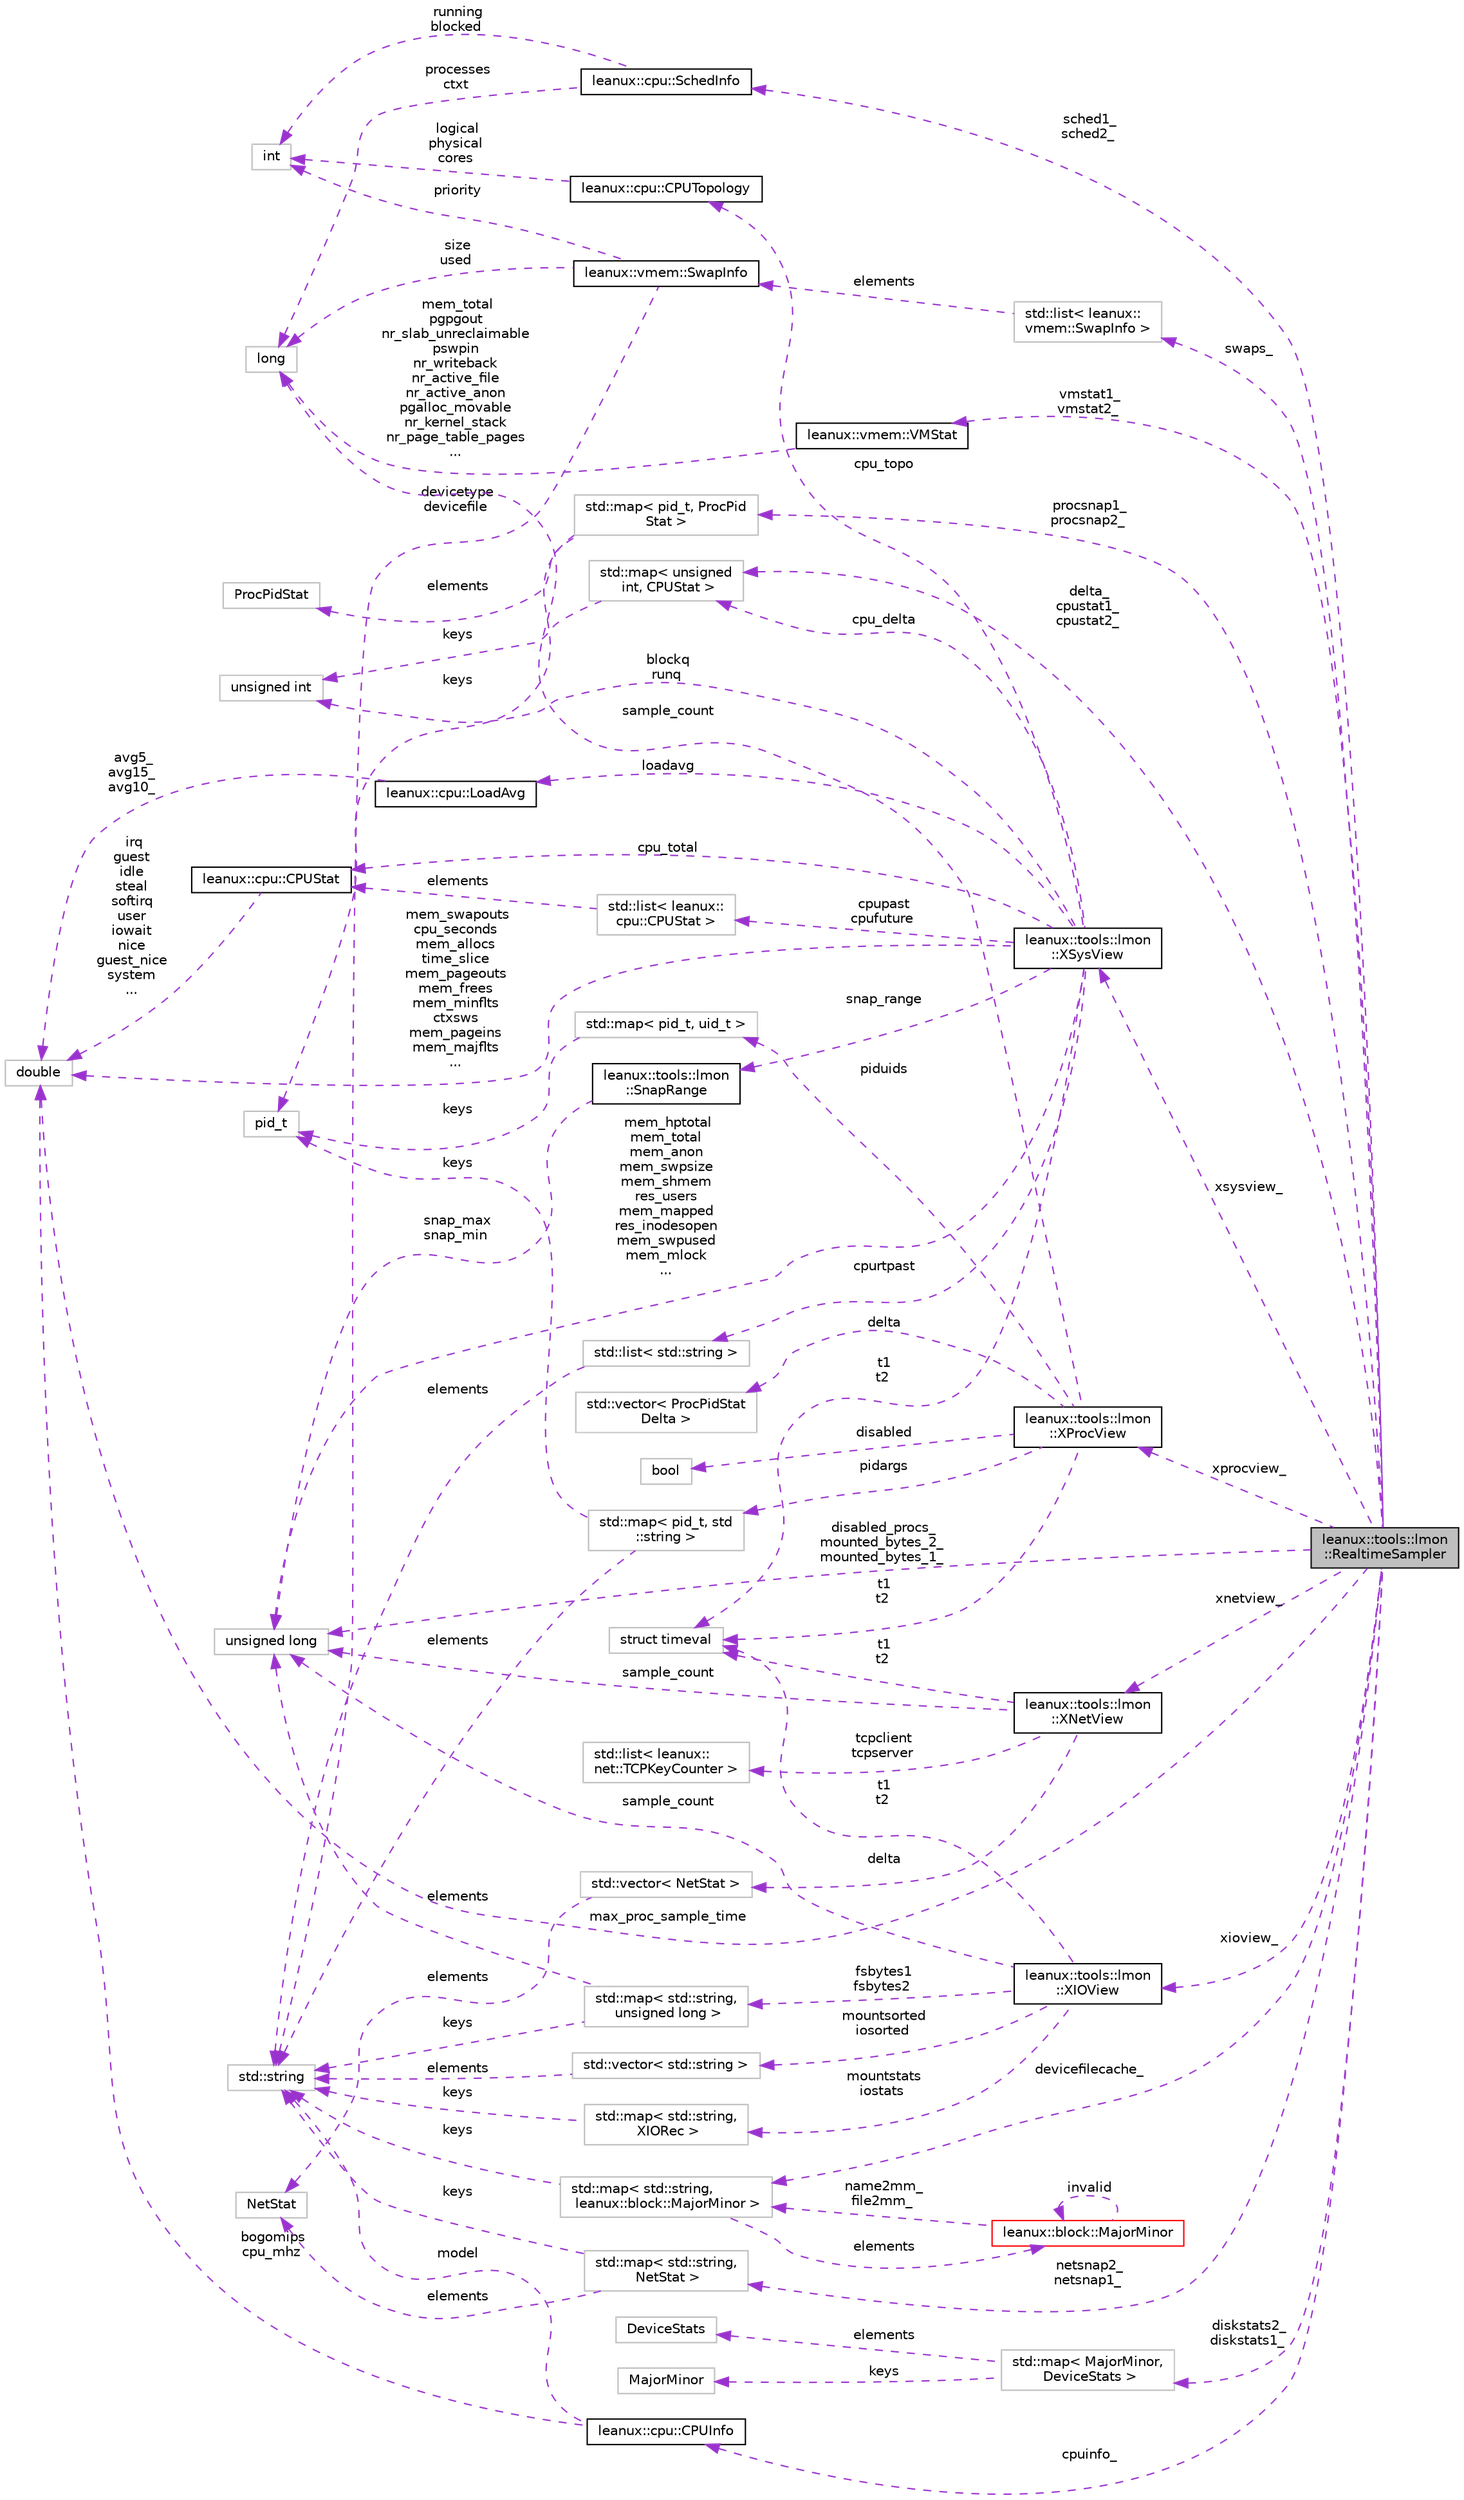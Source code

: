 digraph "leanux::tools::lmon::RealtimeSampler"
{
 // LATEX_PDF_SIZE
  bgcolor="transparent";
  edge [fontname="Helvetica",fontsize="10",labelfontname="Helvetica",labelfontsize="10"];
  node [fontname="Helvetica",fontsize="10",shape=record];
  rankdir="LR";
  Node1 [label="leanux::tools::lmon\l::RealtimeSampler",height=0.2,width=0.4,color="black", fillcolor="grey75", style="filled", fontcolor="black",tooltip="Provides data by real time sampling."];
  Node2 -> Node1 [dir="back",color="darkorchid3",fontsize="10",style="dashed",label=" procsnap1_\nprocsnap2_" ,fontname="Helvetica"];
  Node2 [label="std::map\< pid_t, ProcPid\lStat \>",height=0.2,width=0.4,color="grey75",tooltip=" "];
  Node3 -> Node2 [dir="back",color="darkorchid3",fontsize="10",style="dashed",label=" elements" ,fontname="Helvetica"];
  Node3 [label="ProcPidStat",height=0.2,width=0.4,color="grey75",tooltip=" "];
  Node4 -> Node2 [dir="back",color="darkorchid3",fontsize="10",style="dashed",label=" keys" ,fontname="Helvetica"];
  Node4 [label="pid_t",height=0.2,width=0.4,color="grey75",tooltip=" "];
  Node5 -> Node1 [dir="back",color="darkorchid3",fontsize="10",style="dashed",label=" disabled_procs_\nmounted_bytes_2_\nmounted_bytes_1_" ,fontname="Helvetica"];
  Node5 [label="unsigned long",height=0.2,width=0.4,color="grey75",tooltip=" "];
  Node6 -> Node1 [dir="back",color="darkorchid3",fontsize="10",style="dashed",label=" swaps_" ,fontname="Helvetica"];
  Node6 [label="std::list\< leanux::\lvmem::SwapInfo \>",height=0.2,width=0.4,color="grey75",tooltip=" "];
  Node7 -> Node6 [dir="back",color="darkorchid3",fontsize="10",style="dashed",label=" elements" ,fontname="Helvetica"];
  Node7 [label="leanux::vmem::SwapInfo",height=0.2,width=0.4,color="black",URL="$namespaceleanux_1_1vmem.html#structleanux_1_1vmem_1_1SwapInfo",tooltip="Information on a swap container."];
  Node8 -> Node7 [dir="back",color="darkorchid3",fontsize="10",style="dashed",label=" priority" ,fontname="Helvetica"];
  Node8 [label="int",height=0.2,width=0.4,color="grey75",tooltip=" "];
  Node9 -> Node7 [dir="back",color="darkorchid3",fontsize="10",style="dashed",label=" devicetype\ndevicefile" ,fontname="Helvetica"];
  Node9 [label="std::string",height=0.2,width=0.4,color="grey75",tooltip="STL class."];
  Node11 -> Node7 [dir="back",color="darkorchid3",fontsize="10",style="dashed",label=" size\nused" ,fontname="Helvetica"];
  Node11 [label="long",height=0.2,width=0.4,color="grey75",tooltip=" "];
  Node12 -> Node1 [dir="back",color="darkorchid3",fontsize="10",style="dashed",label=" sched1_\nsched2_" ,fontname="Helvetica"];
  Node12 [label="leanux::cpu::SchedInfo",height=0.2,width=0.4,color="black",URL="$namespaceleanux_1_1cpu.html#structleanux_1_1cpu_1_1SchedInfo",tooltip="CPU scheduler info."];
  Node8 -> Node12 [dir="back",color="darkorchid3",fontsize="10",style="dashed",label=" running\nblocked" ,fontname="Helvetica"];
  Node11 -> Node12 [dir="back",color="darkorchid3",fontsize="10",style="dashed",label=" processes\nctxt" ,fontname="Helvetica"];
  Node13 -> Node1 [dir="back",color="darkorchid3",fontsize="10",style="dashed",label=" xsysview_" ,fontname="Helvetica"];
  Node13 [label="leanux::tools::lmon\l::XSysView",height=0.2,width=0.4,color="black",URL="$namespaceleanux_1_1tools_1_1lmon.html#structleanux_1_1tools_1_1lmon_1_1XSysView",tooltip="Data record for SysView display."];
  Node14 -> Node13 [dir="back",color="darkorchid3",fontsize="10",style="dashed",label=" cpupast\ncpufuture" ,fontname="Helvetica"];
  Node14 [label="std::list\< leanux::\lcpu::CPUStat \>",height=0.2,width=0.4,color="grey75",tooltip=" "];
  Node15 -> Node14 [dir="back",color="darkorchid3",fontsize="10",style="dashed",label=" elements" ,fontname="Helvetica"];
  Node15 [label="leanux::cpu::CPUStat",height=0.2,width=0.4,color="black",URL="$namespaceleanux_1_1cpu.html#structleanux_1_1cpu_1_1CPUStat",tooltip="CPU usage statistics from /proc/stat."];
  Node16 -> Node15 [dir="back",color="darkorchid3",fontsize="10",style="dashed",label=" irq\nguest\nidle\nsteal\nsoftirq\nuser\niowait\nnice\nguest_nice\nsystem\n..." ,fontname="Helvetica"];
  Node16 [label="double",height=0.2,width=0.4,color="grey75",tooltip=" "];
  Node5 -> Node13 [dir="back",color="darkorchid3",fontsize="10",style="dashed",label=" mem_hptotal\nmem_total\nmem_anon\nmem_swpsize\nmem_shmem\nres_users\nmem_mapped\nres_inodesopen\nmem_swpused\nmem_mlock\n..." ,fontname="Helvetica"];
  Node16 -> Node13 [dir="back",color="darkorchid3",fontsize="10",style="dashed",label=" mem_swapouts\ncpu_seconds\nmem_allocs\ntime_slice\nmem_pageouts\nmem_frees\nmem_minflts\nctxsws\nmem_pageins\nmem_majflts\n..." ,fontname="Helvetica"];
  Node17 -> Node13 [dir="back",color="darkorchid3",fontsize="10",style="dashed",label=" cpu_topo" ,fontname="Helvetica"];
  Node17 [label="leanux::cpu::CPUTopology",height=0.2,width=0.4,color="black",URL="$namespaceleanux_1_1cpu.html#structleanux_1_1cpu_1_1CPUTopology",tooltip="CPU topology."];
  Node8 -> Node17 [dir="back",color="darkorchid3",fontsize="10",style="dashed",label=" logical\nphysical\ncores" ,fontname="Helvetica"];
  Node18 -> Node13 [dir="back",color="darkorchid3",fontsize="10",style="dashed",label=" cpu_delta" ,fontname="Helvetica"];
  Node18 [label="std::map\< unsigned\l int, CPUStat \>",height=0.2,width=0.4,color="grey75",tooltip=" "];
  Node20 -> Node18 [dir="back",color="darkorchid3",fontsize="10",style="dashed",label=" keys" ,fontname="Helvetica"];
  Node20 [label="unsigned int",height=0.2,width=0.4,color="grey75",tooltip=" "];
  Node21 -> Node13 [dir="back",color="darkorchid3",fontsize="10",style="dashed",label=" loadavg" ,fontname="Helvetica"];
  Node21 [label="leanux::cpu::LoadAvg",height=0.2,width=0.4,color="black",URL="$namespaceleanux_1_1cpu.html#structleanux_1_1cpu_1_1LoadAvg",tooltip="System load average - the average number of processes on the run queue."];
  Node16 -> Node21 [dir="back",color="darkorchid3",fontsize="10",style="dashed",label=" avg5_\navg15_\navg10_" ,fontname="Helvetica"];
  Node22 -> Node13 [dir="back",color="darkorchid3",fontsize="10",style="dashed",label=" t1\nt2" ,fontname="Helvetica"];
  Node22 [label="struct timeval",height=0.2,width=0.4,color="grey75",tooltip=" "];
  Node20 -> Node13 [dir="back",color="darkorchid3",fontsize="10",style="dashed",label=" blockq\nrunq" ,fontname="Helvetica"];
  Node23 -> Node13 [dir="back",color="darkorchid3",fontsize="10",style="dashed",label=" snap_range" ,fontname="Helvetica"];
  Node23 [label="leanux::tools::lmon\l::SnapRange",height=0.2,width=0.4,color="black",URL="$namespaceleanux_1_1tools_1_1lmon.html#structleanux_1_1tools_1_1lmon_1_1SnapRange",tooltip=" "];
  Node5 -> Node23 [dir="back",color="darkorchid3",fontsize="10",style="dashed",label=" snap_max\nsnap_min" ,fontname="Helvetica"];
  Node15 -> Node13 [dir="back",color="darkorchid3",fontsize="10",style="dashed",label=" cpu_total" ,fontname="Helvetica"];
  Node24 -> Node13 [dir="back",color="darkorchid3",fontsize="10",style="dashed",label=" cpurtpast" ,fontname="Helvetica"];
  Node24 [label="std::list\< std::string \>",height=0.2,width=0.4,color="grey75",tooltip=" "];
  Node9 -> Node24 [dir="back",color="darkorchid3",fontsize="10",style="dashed",label=" elements" ,fontname="Helvetica"];
  Node16 -> Node1 [dir="back",color="darkorchid3",fontsize="10",style="dashed",label=" max_proc_sample_time" ,fontname="Helvetica"];
  Node25 -> Node1 [dir="back",color="darkorchid3",fontsize="10",style="dashed",label=" devicefilecache_" ,fontname="Helvetica"];
  Node25 [label="std::map\< std::string,\l leanux::block::MajorMinor \>",height=0.2,width=0.4,color="grey75",tooltip=" "];
  Node9 -> Node25 [dir="back",color="darkorchid3",fontsize="10",style="dashed",label=" keys" ,fontname="Helvetica"];
  Node26 -> Node25 [dir="back",color="darkorchid3",fontsize="10",style="dashed",label=" elements" ,fontname="Helvetica"];
  Node26 [label="leanux::block::MajorMinor",height=0.2,width=0.4,color="red",URL="$classleanux_1_1block_1_1MajorMinor.html",tooltip="Datatype for major:minor pairs."];
  Node25 -> Node26 [dir="back",color="darkorchid3",fontsize="10",style="dashed",label=" name2mm_\nfile2mm_" ,fontname="Helvetica"];
  Node26 -> Node26 [dir="back",color="darkorchid3",fontsize="10",style="dashed",label=" invalid" ,fontname="Helvetica"];
  Node30 -> Node1 [dir="back",color="darkorchid3",fontsize="10",style="dashed",label=" xprocview_" ,fontname="Helvetica"];
  Node30 [label="leanux::tools::lmon\l::XProcView",height=0.2,width=0.4,color="black",URL="$namespaceleanux_1_1tools_1_1lmon.html#structleanux_1_1tools_1_1lmon_1_1XProcView",tooltip=" "];
  Node31 -> Node30 [dir="back",color="darkorchid3",fontsize="10",style="dashed",label=" piduids" ,fontname="Helvetica"];
  Node31 [label="std::map\< pid_t, uid_t \>",height=0.2,width=0.4,color="grey75",tooltip=" "];
  Node4 -> Node31 [dir="back",color="darkorchid3",fontsize="10",style="dashed",label=" keys" ,fontname="Helvetica"];
  Node33 -> Node30 [dir="back",color="darkorchid3",fontsize="10",style="dashed",label=" delta" ,fontname="Helvetica"];
  Node33 [label="std::vector\< ProcPidStat\lDelta \>",height=0.2,width=0.4,color="grey75",tooltip=" "];
  Node35 -> Node30 [dir="back",color="darkorchid3",fontsize="10",style="dashed",label=" pidargs" ,fontname="Helvetica"];
  Node35 [label="std::map\< pid_t, std\l::string \>",height=0.2,width=0.4,color="grey75",tooltip=" "];
  Node4 -> Node35 [dir="back",color="darkorchid3",fontsize="10",style="dashed",label=" keys" ,fontname="Helvetica"];
  Node9 -> Node35 [dir="back",color="darkorchid3",fontsize="10",style="dashed",label=" elements" ,fontname="Helvetica"];
  Node36 -> Node30 [dir="back",color="darkorchid3",fontsize="10",style="dashed",label=" disabled" ,fontname="Helvetica"];
  Node36 [label="bool",height=0.2,width=0.4,color="grey75",tooltip=" "];
  Node22 -> Node30 [dir="back",color="darkorchid3",fontsize="10",style="dashed",label=" t1\nt2" ,fontname="Helvetica"];
  Node11 -> Node30 [dir="back",color="darkorchid3",fontsize="10",style="dashed",label=" sample_count" ,fontname="Helvetica"];
  Node18 -> Node1 [dir="back",color="darkorchid3",fontsize="10",style="dashed",label=" delta_\ncpustat1_\ncpustat2_" ,fontname="Helvetica"];
  Node37 -> Node1 [dir="back",color="darkorchid3",fontsize="10",style="dashed",label=" xioview_" ,fontname="Helvetica"];
  Node37 [label="leanux::tools::lmon\l::XIOView",height=0.2,width=0.4,color="black",URL="$namespaceleanux_1_1tools_1_1lmon.html#structleanux_1_1tools_1_1lmon_1_1XIOView",tooltip="Data record for IOView display."];
  Node5 -> Node37 [dir="back",color="darkorchid3",fontsize="10",style="dashed",label=" sample_count" ,fontname="Helvetica"];
  Node38 -> Node37 [dir="back",color="darkorchid3",fontsize="10",style="dashed",label=" fsbytes1\nfsbytes2" ,fontname="Helvetica"];
  Node38 [label="std::map\< std::string,\l unsigned long \>",height=0.2,width=0.4,color="grey75",tooltip=" "];
  Node5 -> Node38 [dir="back",color="darkorchid3",fontsize="10",style="dashed",label=" elements" ,fontname="Helvetica"];
  Node9 -> Node38 [dir="back",color="darkorchid3",fontsize="10",style="dashed",label=" keys" ,fontname="Helvetica"];
  Node39 -> Node37 [dir="back",color="darkorchid3",fontsize="10",style="dashed",label=" mountstats\niostats" ,fontname="Helvetica"];
  Node39 [label="std::map\< std::string,\l XIORec \>",height=0.2,width=0.4,color="grey75",tooltip=" "];
  Node9 -> Node39 [dir="back",color="darkorchid3",fontsize="10",style="dashed",label=" keys" ,fontname="Helvetica"];
  Node22 -> Node37 [dir="back",color="darkorchid3",fontsize="10",style="dashed",label=" t1\nt2" ,fontname="Helvetica"];
  Node41 -> Node37 [dir="back",color="darkorchid3",fontsize="10",style="dashed",label=" mountsorted\niosorted" ,fontname="Helvetica"];
  Node41 [label="std::vector\< std::string \>",height=0.2,width=0.4,color="grey75",tooltip=" "];
  Node9 -> Node41 [dir="back",color="darkorchid3",fontsize="10",style="dashed",label=" elements" ,fontname="Helvetica"];
  Node42 -> Node1 [dir="back",color="darkorchid3",fontsize="10",style="dashed",label=" netsnap2_\nnetsnap1_" ,fontname="Helvetica"];
  Node42 [label="std::map\< std::string,\l NetStat \>",height=0.2,width=0.4,color="grey75",tooltip=" "];
  Node43 -> Node42 [dir="back",color="darkorchid3",fontsize="10",style="dashed",label=" elements" ,fontname="Helvetica"];
  Node43 [label="NetStat",height=0.2,width=0.4,color="grey75",tooltip=" "];
  Node9 -> Node42 [dir="back",color="darkorchid3",fontsize="10",style="dashed",label=" keys" ,fontname="Helvetica"];
  Node44 -> Node1 [dir="back",color="darkorchid3",fontsize="10",style="dashed",label=" xnetview_" ,fontname="Helvetica"];
  Node44 [label="leanux::tools::lmon\l::XNetView",height=0.2,width=0.4,color="black",URL="$namespaceleanux_1_1tools_1_1lmon.html#structleanux_1_1tools_1_1lmon_1_1XNetView",tooltip="Data record for NetView display."];
  Node5 -> Node44 [dir="back",color="darkorchid3",fontsize="10",style="dashed",label=" sample_count" ,fontname="Helvetica"];
  Node45 -> Node44 [dir="back",color="darkorchid3",fontsize="10",style="dashed",label=" delta" ,fontname="Helvetica"];
  Node45 [label="std::vector\< NetStat \>",height=0.2,width=0.4,color="grey75",tooltip=" "];
  Node43 -> Node45 [dir="back",color="darkorchid3",fontsize="10",style="dashed",label=" elements" ,fontname="Helvetica"];
  Node22 -> Node44 [dir="back",color="darkorchid3",fontsize="10",style="dashed",label=" t1\nt2" ,fontname="Helvetica"];
  Node46 -> Node44 [dir="back",color="darkorchid3",fontsize="10",style="dashed",label=" tcpclient\ntcpserver" ,fontname="Helvetica"];
  Node46 [label="std::list\< leanux::\lnet::TCPKeyCounter \>",height=0.2,width=0.4,color="grey75",tooltip=" "];
  Node49 -> Node1 [dir="back",color="darkorchid3",fontsize="10",style="dashed",label=" diskstats2_\ndiskstats1_" ,fontname="Helvetica"];
  Node49 [label="std::map\< MajorMinor,\l DeviceStats \>",height=0.2,width=0.4,color="grey75",tooltip=" "];
  Node50 -> Node49 [dir="back",color="darkorchid3",fontsize="10",style="dashed",label=" keys" ,fontname="Helvetica"];
  Node50 [label="MajorMinor",height=0.2,width=0.4,color="grey75",tooltip=" "];
  Node51 -> Node49 [dir="back",color="darkorchid3",fontsize="10",style="dashed",label=" elements" ,fontname="Helvetica"];
  Node51 [label="DeviceStats",height=0.2,width=0.4,color="grey75",tooltip=" "];
  Node52 -> Node1 [dir="back",color="darkorchid3",fontsize="10",style="dashed",label=" cpuinfo_" ,fontname="Helvetica"];
  Node52 [label="leanux::cpu::CPUInfo",height=0.2,width=0.4,color="black",URL="$namespaceleanux_1_1cpu.html#structleanux_1_1cpu_1_1CPUInfo",tooltip="CPU information."];
  Node16 -> Node52 [dir="back",color="darkorchid3",fontsize="10",style="dashed",label=" bogomips\ncpu_mhz" ,fontname="Helvetica"];
  Node9 -> Node52 [dir="back",color="darkorchid3",fontsize="10",style="dashed",label=" model" ,fontname="Helvetica"];
  Node53 -> Node1 [dir="back",color="darkorchid3",fontsize="10",style="dashed",label=" vmstat1_\nvmstat2_" ,fontname="Helvetica"];
  Node53 [label="leanux::vmem::VMStat",height=0.2,width=0.4,color="black",URL="$namespaceleanux_1_1vmem.html#structleanux_1_1vmem_1_1VMStat",tooltip="information from /proc/vmstat."];
  Node11 -> Node53 [dir="back",color="darkorchid3",fontsize="10",style="dashed",label=" mem_total\npgpgout\nnr_slab_unreclaimable\npswpin\nnr_writeback\nnr_active_file\nnr_active_anon\npgalloc_movable\nnr_kernel_stack\nnr_page_table_pages\n..." ,fontname="Helvetica"];
}
